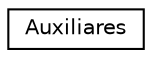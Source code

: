 digraph "Graphical Class Hierarchy"
{
  edge [fontname="Helvetica",fontsize="10",labelfontname="Helvetica",labelfontsize="10"];
  node [fontname="Helvetica",fontsize="10",shape=record];
  rankdir="LR";
  Node1 [label="Auxiliares",height=0.2,width=0.4,color="black", fillcolor="white", style="filled",URL="$class_auxiliares.html"];
}
